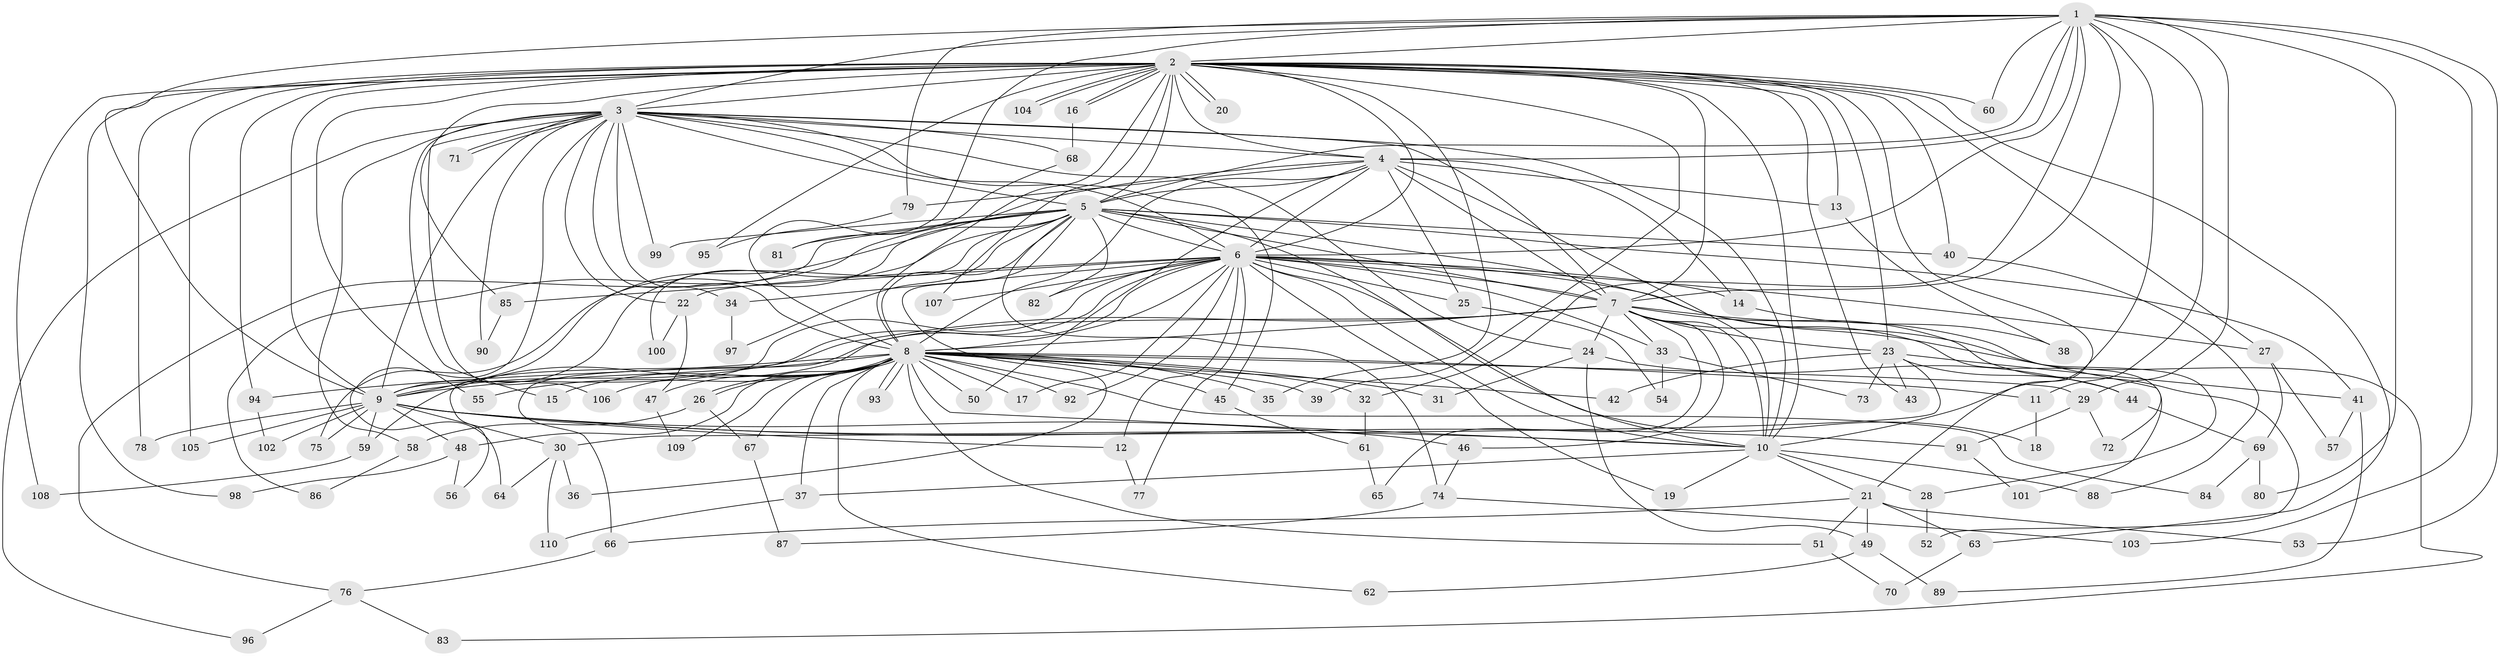 // coarse degree distribution, {33: 0.022727272727272728, 7: 0.022727272727272728, 1: 0.3409090909090909, 2: 0.5, 13: 0.022727272727272728, 3: 0.06818181818181818, 19: 0.022727272727272728}
// Generated by graph-tools (version 1.1) at 2025/48/03/04/25 21:48:03]
// undirected, 110 vertices, 245 edges
graph export_dot {
graph [start="1"]
  node [color=gray90,style=filled];
  1;
  2;
  3;
  4;
  5;
  6;
  7;
  8;
  9;
  10;
  11;
  12;
  13;
  14;
  15;
  16;
  17;
  18;
  19;
  20;
  21;
  22;
  23;
  24;
  25;
  26;
  27;
  28;
  29;
  30;
  31;
  32;
  33;
  34;
  35;
  36;
  37;
  38;
  39;
  40;
  41;
  42;
  43;
  44;
  45;
  46;
  47;
  48;
  49;
  50;
  51;
  52;
  53;
  54;
  55;
  56;
  57;
  58;
  59;
  60;
  61;
  62;
  63;
  64;
  65;
  66;
  67;
  68;
  69;
  70;
  71;
  72;
  73;
  74;
  75;
  76;
  77;
  78;
  79;
  80;
  81;
  82;
  83;
  84;
  85;
  86;
  87;
  88;
  89;
  90;
  91;
  92;
  93;
  94;
  95;
  96;
  97;
  98;
  99;
  100;
  101;
  102;
  103;
  104;
  105;
  106;
  107;
  108;
  109;
  110;
  1 -- 2;
  1 -- 3;
  1 -- 4;
  1 -- 5;
  1 -- 6;
  1 -- 7;
  1 -- 8;
  1 -- 9;
  1 -- 10;
  1 -- 11;
  1 -- 29;
  1 -- 32;
  1 -- 53;
  1 -- 60;
  1 -- 79;
  1 -- 80;
  1 -- 103;
  2 -- 3;
  2 -- 4;
  2 -- 5;
  2 -- 6;
  2 -- 7;
  2 -- 8;
  2 -- 9;
  2 -- 10;
  2 -- 13;
  2 -- 16;
  2 -- 16;
  2 -- 20;
  2 -- 20;
  2 -- 21;
  2 -- 23;
  2 -- 27;
  2 -- 35;
  2 -- 39;
  2 -- 40;
  2 -- 43;
  2 -- 55;
  2 -- 60;
  2 -- 63;
  2 -- 78;
  2 -- 85;
  2 -- 94;
  2 -- 95;
  2 -- 98;
  2 -- 104;
  2 -- 104;
  2 -- 105;
  2 -- 107;
  2 -- 108;
  3 -- 4;
  3 -- 5;
  3 -- 6;
  3 -- 7;
  3 -- 8;
  3 -- 9;
  3 -- 10;
  3 -- 15;
  3 -- 22;
  3 -- 24;
  3 -- 34;
  3 -- 45;
  3 -- 58;
  3 -- 64;
  3 -- 68;
  3 -- 71;
  3 -- 71;
  3 -- 90;
  3 -- 96;
  3 -- 99;
  3 -- 106;
  4 -- 5;
  4 -- 6;
  4 -- 7;
  4 -- 8;
  4 -- 9;
  4 -- 10;
  4 -- 13;
  4 -- 14;
  4 -- 25;
  4 -- 50;
  4 -- 79;
  5 -- 6;
  5 -- 7;
  5 -- 8;
  5 -- 9;
  5 -- 10;
  5 -- 36;
  5 -- 40;
  5 -- 41;
  5 -- 72;
  5 -- 74;
  5 -- 75;
  5 -- 76;
  5 -- 81;
  5 -- 82;
  5 -- 86;
  5 -- 97;
  5 -- 99;
  5 -- 100;
  6 -- 7;
  6 -- 8;
  6 -- 9;
  6 -- 10;
  6 -- 12;
  6 -- 14;
  6 -- 17;
  6 -- 18;
  6 -- 19;
  6 -- 22;
  6 -- 25;
  6 -- 27;
  6 -- 28;
  6 -- 33;
  6 -- 34;
  6 -- 56;
  6 -- 66;
  6 -- 77;
  6 -- 82;
  6 -- 85;
  6 -- 92;
  6 -- 107;
  7 -- 8;
  7 -- 9;
  7 -- 10;
  7 -- 23;
  7 -- 24;
  7 -- 33;
  7 -- 46;
  7 -- 52;
  7 -- 59;
  7 -- 65;
  7 -- 83;
  7 -- 101;
  8 -- 9;
  8 -- 10;
  8 -- 11;
  8 -- 15;
  8 -- 17;
  8 -- 26;
  8 -- 26;
  8 -- 29;
  8 -- 31;
  8 -- 32;
  8 -- 35;
  8 -- 37;
  8 -- 39;
  8 -- 42;
  8 -- 45;
  8 -- 47;
  8 -- 48;
  8 -- 50;
  8 -- 51;
  8 -- 55;
  8 -- 62;
  8 -- 67;
  8 -- 84;
  8 -- 92;
  8 -- 93;
  8 -- 93;
  8 -- 94;
  8 -- 106;
  8 -- 109;
  9 -- 10;
  9 -- 12;
  9 -- 30;
  9 -- 46;
  9 -- 48;
  9 -- 59;
  9 -- 75;
  9 -- 78;
  9 -- 91;
  9 -- 102;
  9 -- 105;
  10 -- 19;
  10 -- 21;
  10 -- 28;
  10 -- 37;
  10 -- 88;
  11 -- 18;
  12 -- 77;
  13 -- 38;
  14 -- 38;
  16 -- 68;
  21 -- 49;
  21 -- 51;
  21 -- 53;
  21 -- 63;
  21 -- 66;
  22 -- 47;
  22 -- 100;
  23 -- 30;
  23 -- 41;
  23 -- 42;
  23 -- 43;
  23 -- 44;
  23 -- 73;
  24 -- 31;
  24 -- 44;
  24 -- 49;
  25 -- 54;
  26 -- 58;
  26 -- 67;
  27 -- 57;
  27 -- 69;
  28 -- 52;
  29 -- 72;
  29 -- 91;
  30 -- 36;
  30 -- 64;
  30 -- 110;
  32 -- 61;
  33 -- 54;
  33 -- 73;
  34 -- 97;
  37 -- 110;
  40 -- 88;
  41 -- 57;
  41 -- 89;
  44 -- 69;
  45 -- 61;
  46 -- 74;
  47 -- 109;
  48 -- 56;
  48 -- 98;
  49 -- 62;
  49 -- 89;
  51 -- 70;
  58 -- 86;
  59 -- 108;
  61 -- 65;
  63 -- 70;
  66 -- 76;
  67 -- 87;
  68 -- 81;
  69 -- 80;
  69 -- 84;
  74 -- 87;
  74 -- 103;
  76 -- 83;
  76 -- 96;
  79 -- 95;
  85 -- 90;
  91 -- 101;
  94 -- 102;
}
